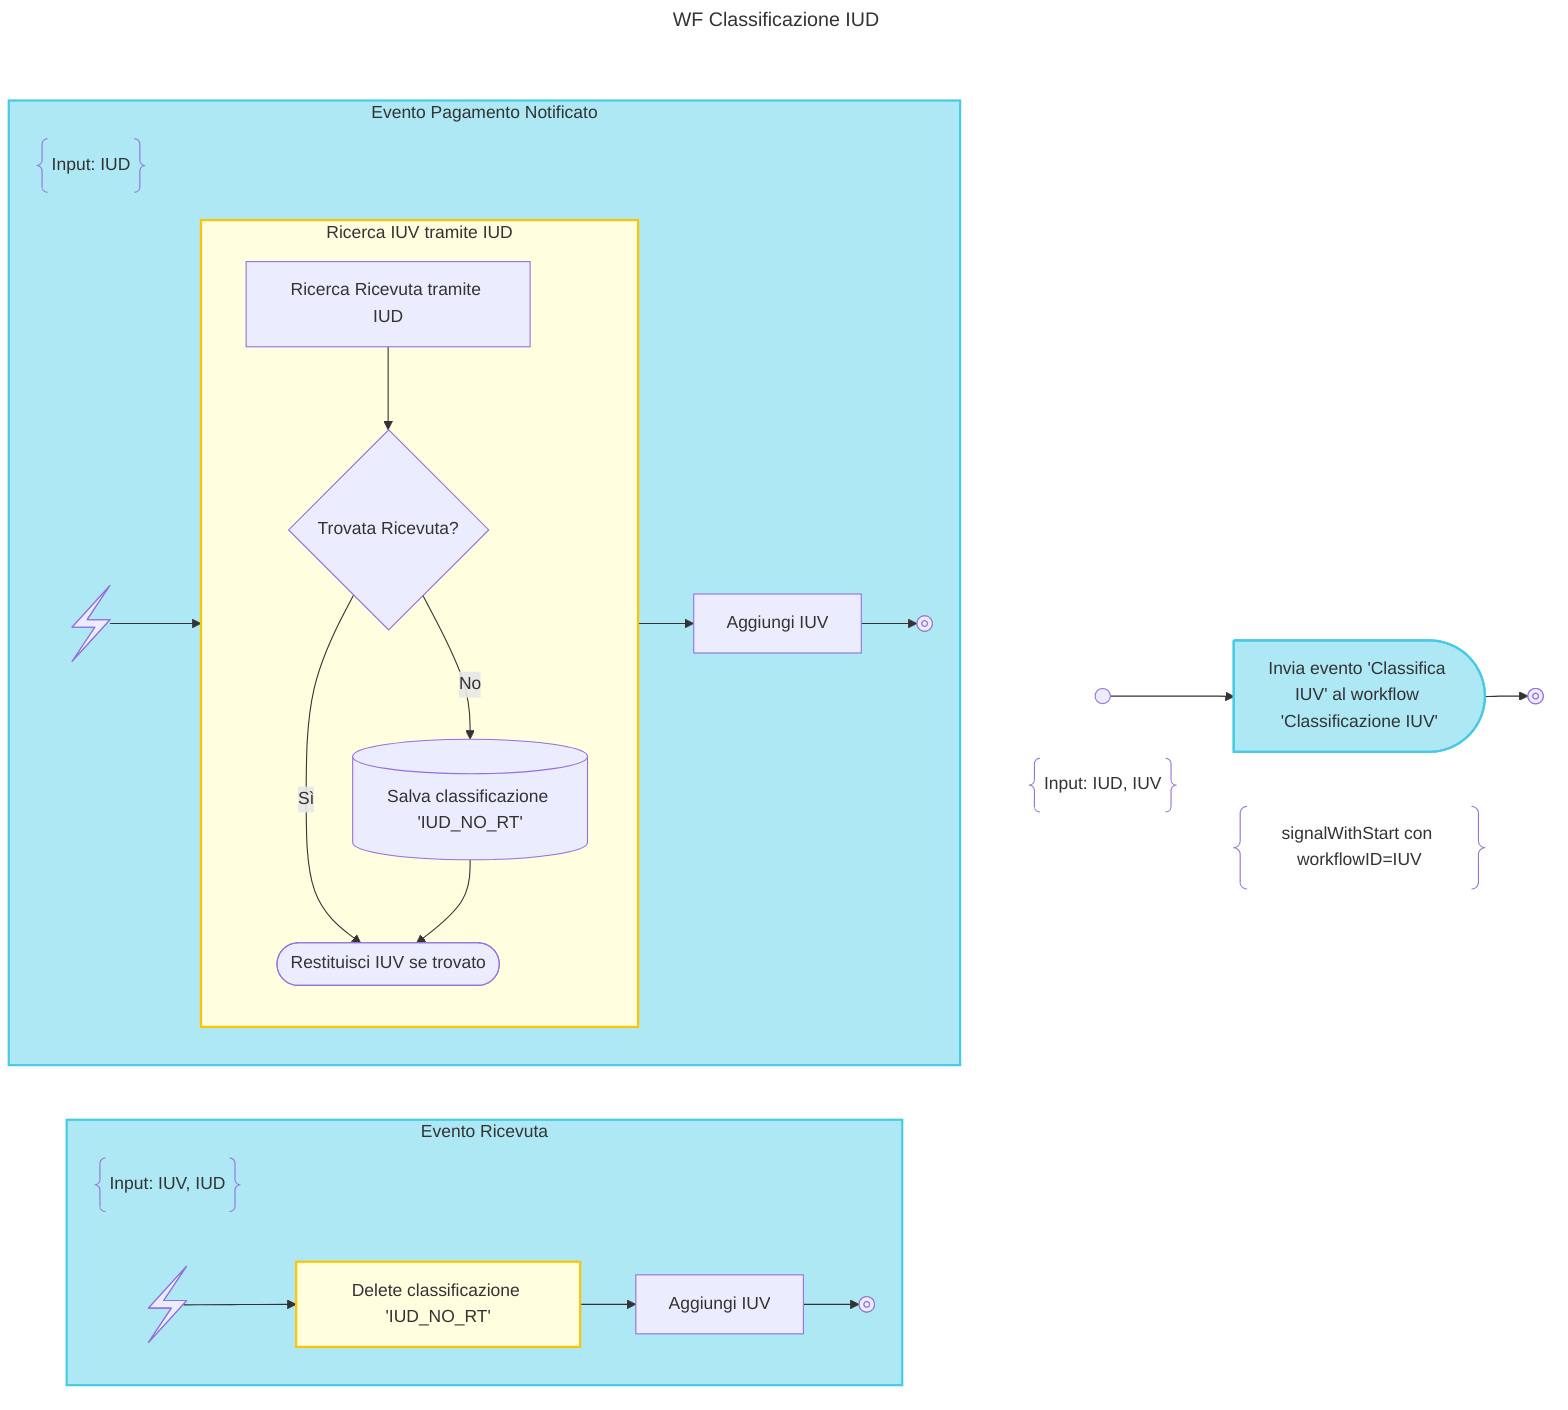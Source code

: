 ---
title: WF Classificazione IUD
config:
    flowchart:
        rankSpacing: 1
---
flowchart TD
    subgraph WF_BLOCK
        subgraph NOTE_START_BLOCK
            DESCRIPTION@{ shape: braces, label: "Input: IUD, IUV" }
            START@{shape: start}
        end
        class NOTE_START_BLOCK hidden

        START -->
        SIGNAL_IUV:::send-signal@{shape: delay, label: "Invia evento 'Classifica IUV' al workflow 'Classificazione IUV'"}

        subgraph NOTE_SIGNAL_IUV_BLOCK
            SIGNAL_IUV
            NOTE_SIGNAL_IUV@{ shape: braces, label: "signalWithStart con workflowID=IUV" }
        end
        class NOTE_SIGNAL_IUV_BLOCK note_block

        SIGNAL_IUV --> END@{shape: stop}
    end
    class WF_BLOCK hidden

    subgraph SIGNALS_BLOCK
    direction LR

        subgraph SIGNAL_RT_BLOCK["Evento Ricevuta"]
        direction LR
            DESCRIPTION_SIGNAL_RT@{ shape: braces, label: "Input: IUV, IUD" } -->
            DUMMY1:::hidden --> DUMMY2:::hidden--> DUMMY3:::hidden
            linkStyle 2,3,4 display:none

            SIGNAL_RT@{ shape: bolt } -->
            DELETE_CLASSIFY_NULL_IUV:::activity@{label: "Delete classificazione 'IUD_NO_RT'"} -->
            ADD_RT_IUV["Aggiungi IUV "] -->
            SIGNAL_RT_END@{ shape: "stop" }
        end
        class SIGNAL_RT_BLOCK signal_block

        subgraph SIGNAL_RN_BLOCK["Evento Pagamento Notificato"]
        direction LR
            DESCRIPTION_SIGNAL_RN@{ shape: braces, label: "Input: IUD" } -->
            DUMMY4:::hidden --> DUMMY5:::hidden --> DUMMY6:::hidden
            linkStyle 8,9,10 display:none;



            SIGNAL_RN@{ shape: bolt } --> FIND_RT_ACTIVITY

            subgraph FIND_RT_ACTIVITY["Ricerca IUV tramite IUD"]
                FIND_RT_IUD["Ricerca Ricevuta tramite IUD"] -->
                EXISTS_RT_IUD{"Trovata Ricevuta?"}

                EXISTS_RT_IUD -->|Sì|RETURN_RT_IUV@{shape: terminal, label: "Restituisci IUV se trovato"}

                EXISTS_RT_IUD -->
                |No|SAVE_RN_ANOMALY@{shape: database, label: "Salva classificazione 'IUD_NO_RT'"} -->
                RETURN_RT_IUV
            end
            class FIND_RT_ACTIVITY activity

            FIND_RT_ACTIVITY -->
            ADD_RN_IUV["Aggiungi IUV "] -->
            SIGNAL_RN_END@{ shape: "stop" }

        end
        class SIGNAL_RN_BLOCK signal_block
    end
    class SIGNALS_BLOCK hidden

    classDef note_block display:none;
    classDef hidden display:none;
    classDef activity fill:#FFFFE0, stroke:#ffc300, stroke-width:2px;
    classDef loop fill:#CCFFCC, stroke:#7FBF7F, stroke-width:2px, padding-bottom: 5px;
    classDef signal_block fill:#ade8f4, stroke:#48cae4, stroke-width:2px
    classDef send-signal fill:#ade8f4, stroke:#48cae4, stroke-width:2px